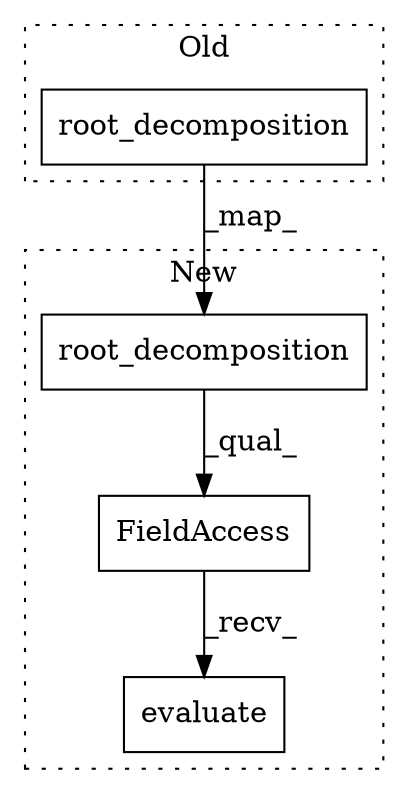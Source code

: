 digraph G {
subgraph cluster0 {
1 [label="root_decomposition" a="32" s="22511" l="20" shape="box"];
label = "Old";
style="dotted";
}
subgraph cluster1 {
2 [label="root_decomposition" a="32" s="22551" l="20" shape="box"];
3 [label="FieldAccess" a="22" s="22546" l="30" shape="box"];
4 [label="evaluate" a="32" s="22577" l="10" shape="box"];
label = "New";
style="dotted";
}
1 -> 2 [label="_map_"];
2 -> 3 [label="_qual_"];
3 -> 4 [label="_recv_"];
}